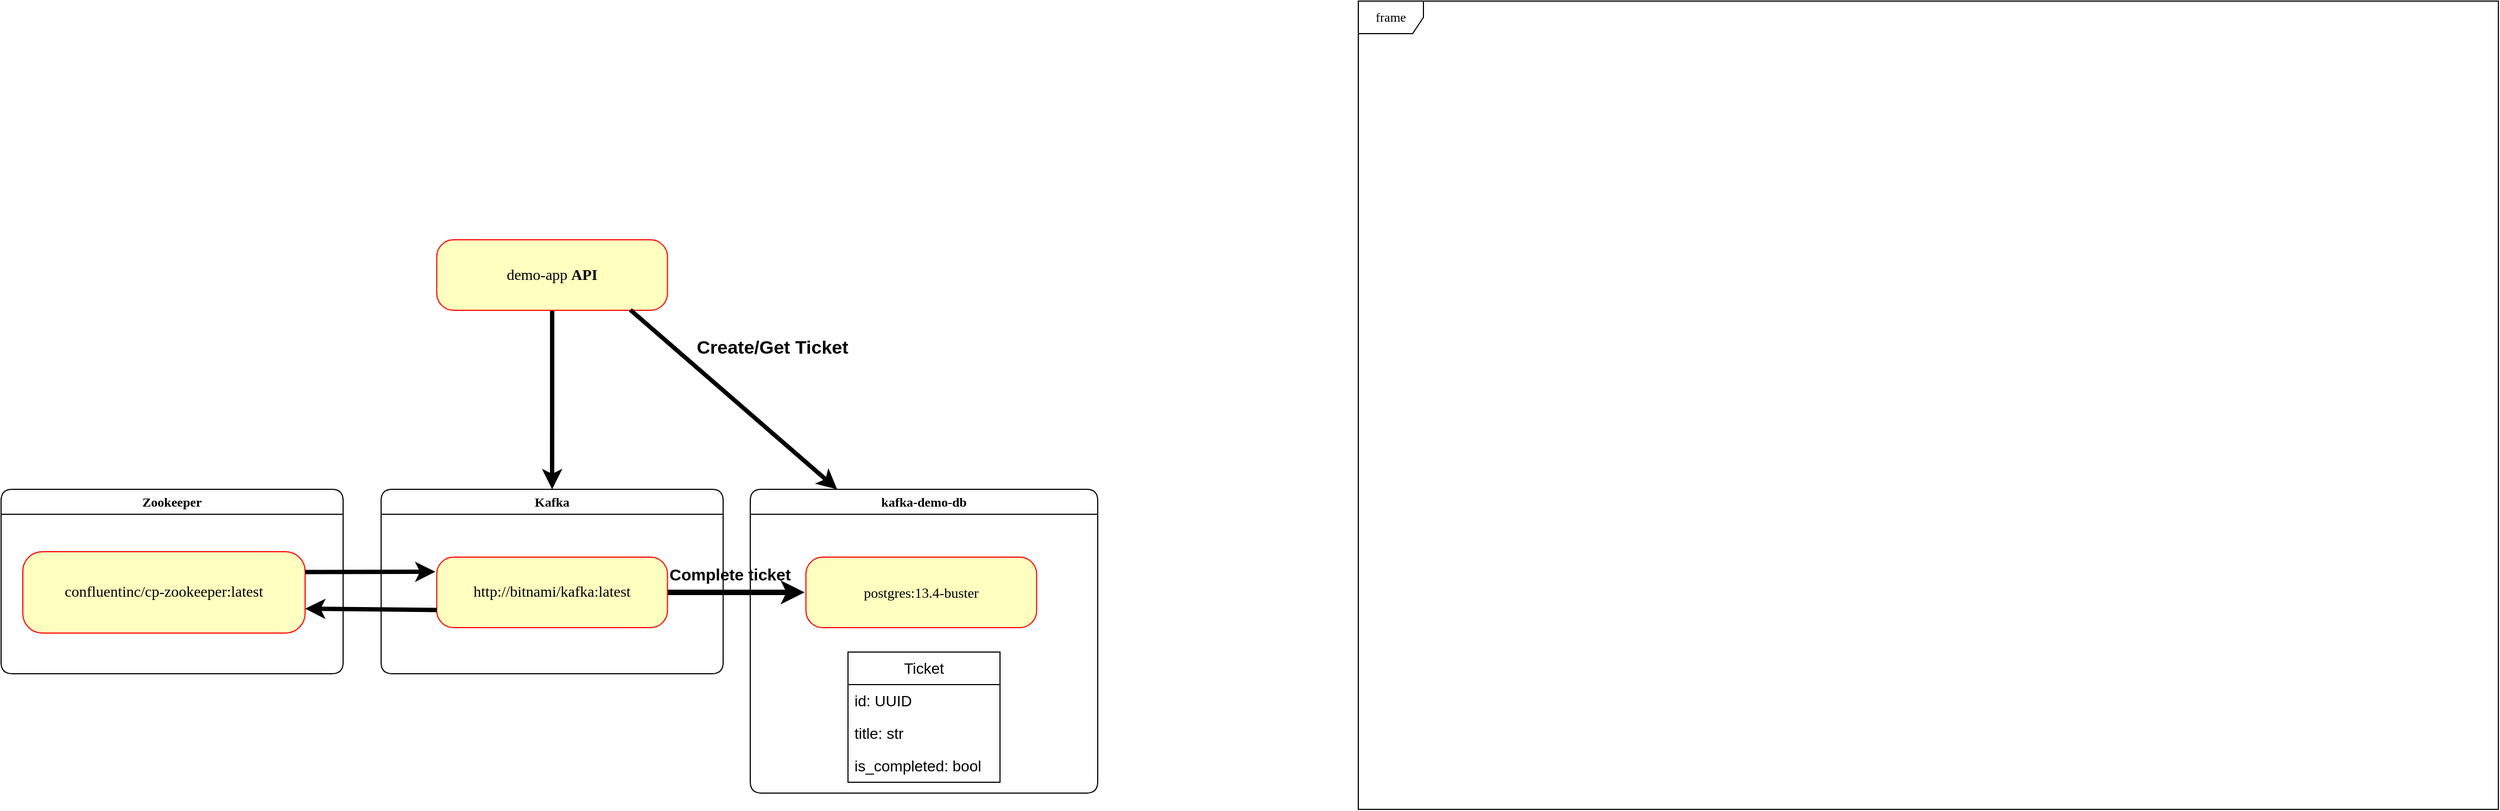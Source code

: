 <mxfile version="21.0.4" type="device"><diagram name="Page-1" id="58cdce13-f638-feb5-8d6f-7d28b1aa9fa0"><mxGraphModel dx="1207" dy="846" grid="1" gridSize="10" guides="1" tooltips="1" connect="1" arrows="1" fold="1" page="1" pageScale="1" pageWidth="1100" pageHeight="850" background="none" math="0" shadow="0"><root><mxCell id="0"/><mxCell id="1" parent="0"/><mxCell id="2a3bc250acf0617d-7" value="Zookeeper" style="swimlane;whiteSpace=wrap;html=1;rounded=1;shadow=0;comic=0;labelBackgroundColor=none;strokeWidth=1;fontFamily=Verdana;fontSize=12;align=center;startSize=23;" parent="1" vertex="1"><mxGeometry x="110" y="540" width="315" height="170" as="geometry"/></mxCell><mxCell id="382b91b5511bd0f7-8" value="&lt;font style=&quot;font-size: 14px;&quot;&gt;confluentinc/cp-zookeeper:latest&lt;/font&gt;" style="rounded=1;whiteSpace=wrap;html=1;arcSize=24;fillColor=#ffffc0;strokeColor=#ff0000;shadow=0;comic=0;labelBackgroundColor=none;fontFamily=Verdana;fontSize=12;fontColor=#000000;align=center;" parent="2a3bc250acf0617d-7" vertex="1"><mxGeometry x="20" y="57.5" width="260" height="75" as="geometry"/></mxCell><mxCell id="2a3bc250acf0617d-8" value="frame" style="shape=umlFrame;whiteSpace=wrap;html=1;rounded=1;shadow=0;comic=0;labelBackgroundColor=none;strokeWidth=1;fontFamily=Verdana;fontSize=12;align=center;" parent="1" vertex="1"><mxGeometry x="1360" y="90" width="1050" height="745" as="geometry"/></mxCell><mxCell id="IXxT8Zgln7jPL2ANgWXS-3" value="Kafka" style="swimlane;whiteSpace=wrap;html=1;rounded=1;shadow=0;comic=0;labelBackgroundColor=none;strokeWidth=1;fontFamily=Verdana;fontSize=12;align=center;startSize=23;" vertex="1" parent="1"><mxGeometry x="460" y="540" width="315" height="170" as="geometry"/></mxCell><mxCell id="IXxT8Zgln7jPL2ANgWXS-17" style="edgeStyle=orthogonalEdgeStyle;rounded=0;orthogonalLoop=1;jettySize=auto;html=1;strokeWidth=5;" edge="1" parent="IXxT8Zgln7jPL2ANgWXS-3" source="IXxT8Zgln7jPL2ANgWXS-4"><mxGeometry relative="1" as="geometry"><mxPoint x="390" y="95" as="targetPoint"/></mxGeometry></mxCell><mxCell id="IXxT8Zgln7jPL2ANgWXS-4" value="&lt;font style=&quot;font-size: 14px;&quot;&gt;http://bitnami/kafka:latest&lt;/font&gt;" style="rounded=1;whiteSpace=wrap;html=1;arcSize=24;fillColor=#ffffc0;strokeColor=#ff0000;shadow=0;comic=0;labelBackgroundColor=none;fontFamily=Verdana;fontSize=12;fontColor=#000000;align=center;" vertex="1" parent="IXxT8Zgln7jPL2ANgWXS-3"><mxGeometry x="51.25" y="62.5" width="212.5" height="65" as="geometry"/></mxCell><mxCell id="IXxT8Zgln7jPL2ANgWXS-10" value="kafka-demo-db" style="swimlane;whiteSpace=wrap;html=1;rounded=1;shadow=0;comic=0;labelBackgroundColor=none;strokeWidth=1;fontFamily=Verdana;fontSize=12;align=center;startSize=23;" vertex="1" parent="1"><mxGeometry x="800" y="540" width="320" height="280" as="geometry"/></mxCell><mxCell id="IXxT8Zgln7jPL2ANgWXS-11" value="postgres:13.4-buster" style="rounded=1;whiteSpace=wrap;arcSize=24;fillColor=#ffffc0;strokeColor=#ff0000;shadow=0;comic=0;labelBackgroundColor=none;fontFamily=Verdana;fontSize=13;fontColor=#000000;align=center;" vertex="1" parent="IXxT8Zgln7jPL2ANgWXS-10"><mxGeometry x="51.25" y="62.5" width="212.5" height="65" as="geometry"/></mxCell><mxCell id="IXxT8Zgln7jPL2ANgWXS-19" value="&lt;font style=&quot;font-size: 14px;&quot;&gt;Ticket&lt;/font&gt;" style="swimlane;fontStyle=0;childLayout=stackLayout;horizontal=1;startSize=30;horizontalStack=0;resizeParent=1;resizeParentMax=0;resizeLast=0;collapsible=1;marginBottom=0;whiteSpace=wrap;html=1;" vertex="1" parent="IXxT8Zgln7jPL2ANgWXS-10"><mxGeometry x="90" y="150" width="140" height="120" as="geometry"/></mxCell><mxCell id="IXxT8Zgln7jPL2ANgWXS-20" value="&lt;font style=&quot;font-size: 14px;&quot;&gt;id: UUID&lt;/font&gt;" style="text;strokeColor=none;fillColor=none;align=left;verticalAlign=middle;spacingLeft=4;spacingRight=4;overflow=hidden;points=[[0,0.5],[1,0.5]];portConstraint=eastwest;rotatable=0;whiteSpace=wrap;html=1;" vertex="1" parent="IXxT8Zgln7jPL2ANgWXS-19"><mxGeometry y="30" width="140" height="30" as="geometry"/></mxCell><mxCell id="IXxT8Zgln7jPL2ANgWXS-21" value="&lt;font style=&quot;font-size: 14px;&quot;&gt;title: str&lt;/font&gt;" style="text;strokeColor=none;fillColor=none;align=left;verticalAlign=middle;spacingLeft=4;spacingRight=4;overflow=hidden;points=[[0,0.5],[1,0.5]];portConstraint=eastwest;rotatable=0;whiteSpace=wrap;html=1;" vertex="1" parent="IXxT8Zgln7jPL2ANgWXS-19"><mxGeometry y="60" width="140" height="30" as="geometry"/></mxCell><mxCell id="IXxT8Zgln7jPL2ANgWXS-22" value="&lt;font style=&quot;font-size: 14px;&quot;&gt;is_completed: bool&lt;/font&gt;" style="text;strokeColor=none;fillColor=none;align=left;verticalAlign=middle;spacingLeft=4;spacingRight=4;overflow=hidden;points=[[0,0.5],[1,0.5]];portConstraint=eastwest;rotatable=0;whiteSpace=wrap;html=1;" vertex="1" parent="IXxT8Zgln7jPL2ANgWXS-19"><mxGeometry y="90" width="140" height="30" as="geometry"/></mxCell><mxCell id="IXxT8Zgln7jPL2ANgWXS-16" style="edgeStyle=orthogonalEdgeStyle;rounded=0;orthogonalLoop=1;jettySize=auto;html=1;strokeWidth=4;" edge="1" parent="1" source="IXxT8Zgln7jPL2ANgWXS-12" target="IXxT8Zgln7jPL2ANgWXS-3"><mxGeometry relative="1" as="geometry"/></mxCell><mxCell id="IXxT8Zgln7jPL2ANgWXS-12" value="&lt;font style=&quot;font-size: 14px;&quot;&gt;demo-app &lt;b&gt;API&lt;/b&gt;&lt;/font&gt;" style="rounded=1;whiteSpace=wrap;html=1;arcSize=24;fillColor=#ffffc0;strokeColor=#ff0000;shadow=0;comic=0;labelBackgroundColor=none;fontFamily=Verdana;fontSize=12;fontColor=#000000;align=center;" vertex="1" parent="1"><mxGeometry x="511.25" y="310" width="212.5" height="65" as="geometry"/></mxCell><mxCell id="IXxT8Zgln7jPL2ANgWXS-13" value="" style="edgeStyle=none;orthogonalLoop=1;jettySize=auto;html=1;rounded=0;exitX=0.839;exitY=0.994;exitDx=0;exitDy=0;exitPerimeter=0;entryX=0.25;entryY=0;entryDx=0;entryDy=0;strokeWidth=4;" edge="1" parent="1" source="IXxT8Zgln7jPL2ANgWXS-12" target="IXxT8Zgln7jPL2ANgWXS-10"><mxGeometry width="100" relative="1" as="geometry"><mxPoint x="740" y="500" as="sourcePoint"/><mxPoint x="840" y="500" as="targetPoint"/><Array as="points"/></mxGeometry></mxCell><mxCell id="IXxT8Zgln7jPL2ANgWXS-14" value="" style="edgeStyle=none;orthogonalLoop=1;jettySize=auto;html=1;rounded=0;exitX=1;exitY=0.25;exitDx=0;exitDy=0;strokeWidth=4;" edge="1" parent="1" source="382b91b5511bd0f7-8"><mxGeometry width="100" relative="1" as="geometry"><mxPoint x="425" y="570" as="sourcePoint"/><mxPoint x="510" y="616" as="targetPoint"/><Array as="points"/></mxGeometry></mxCell><mxCell id="IXxT8Zgln7jPL2ANgWXS-15" value="" style="edgeStyle=none;orthogonalLoop=1;jettySize=auto;html=1;rounded=0;exitX=0;exitY=0.75;exitDx=0;exitDy=0;strokeWidth=4;" edge="1" parent="1" source="IXxT8Zgln7jPL2ANgWXS-4"><mxGeometry width="100" relative="1" as="geometry"><mxPoint x="710" y="395" as="sourcePoint"/><mxPoint x="390" y="650" as="targetPoint"/><Array as="points"/></mxGeometry></mxCell><mxCell id="IXxT8Zgln7jPL2ANgWXS-18" value="&lt;font style=&quot;font-size: 17px;&quot;&gt;&lt;b&gt;Create/Get Ticket&lt;/b&gt;&lt;/font&gt;" style="text;html=1;align=center;verticalAlign=middle;resizable=0;points=[];autosize=1;strokeColor=none;fillColor=none;" vertex="1" parent="1"><mxGeometry x="740" y="395" width="160" height="30" as="geometry"/></mxCell><mxCell id="IXxT8Zgln7jPL2ANgWXS-23" value="&lt;font size=&quot;1&quot;&gt;&lt;b style=&quot;font-size: 15px;&quot;&gt;Complete ticket&lt;/b&gt;&lt;/font&gt;" style="text;html=1;align=center;verticalAlign=middle;resizable=0;points=[];autosize=1;strokeColor=none;fillColor=none;" vertex="1" parent="1"><mxGeometry x="711.25" y="602.5" width="140" height="30" as="geometry"/></mxCell></root></mxGraphModel></diagram></mxfile>